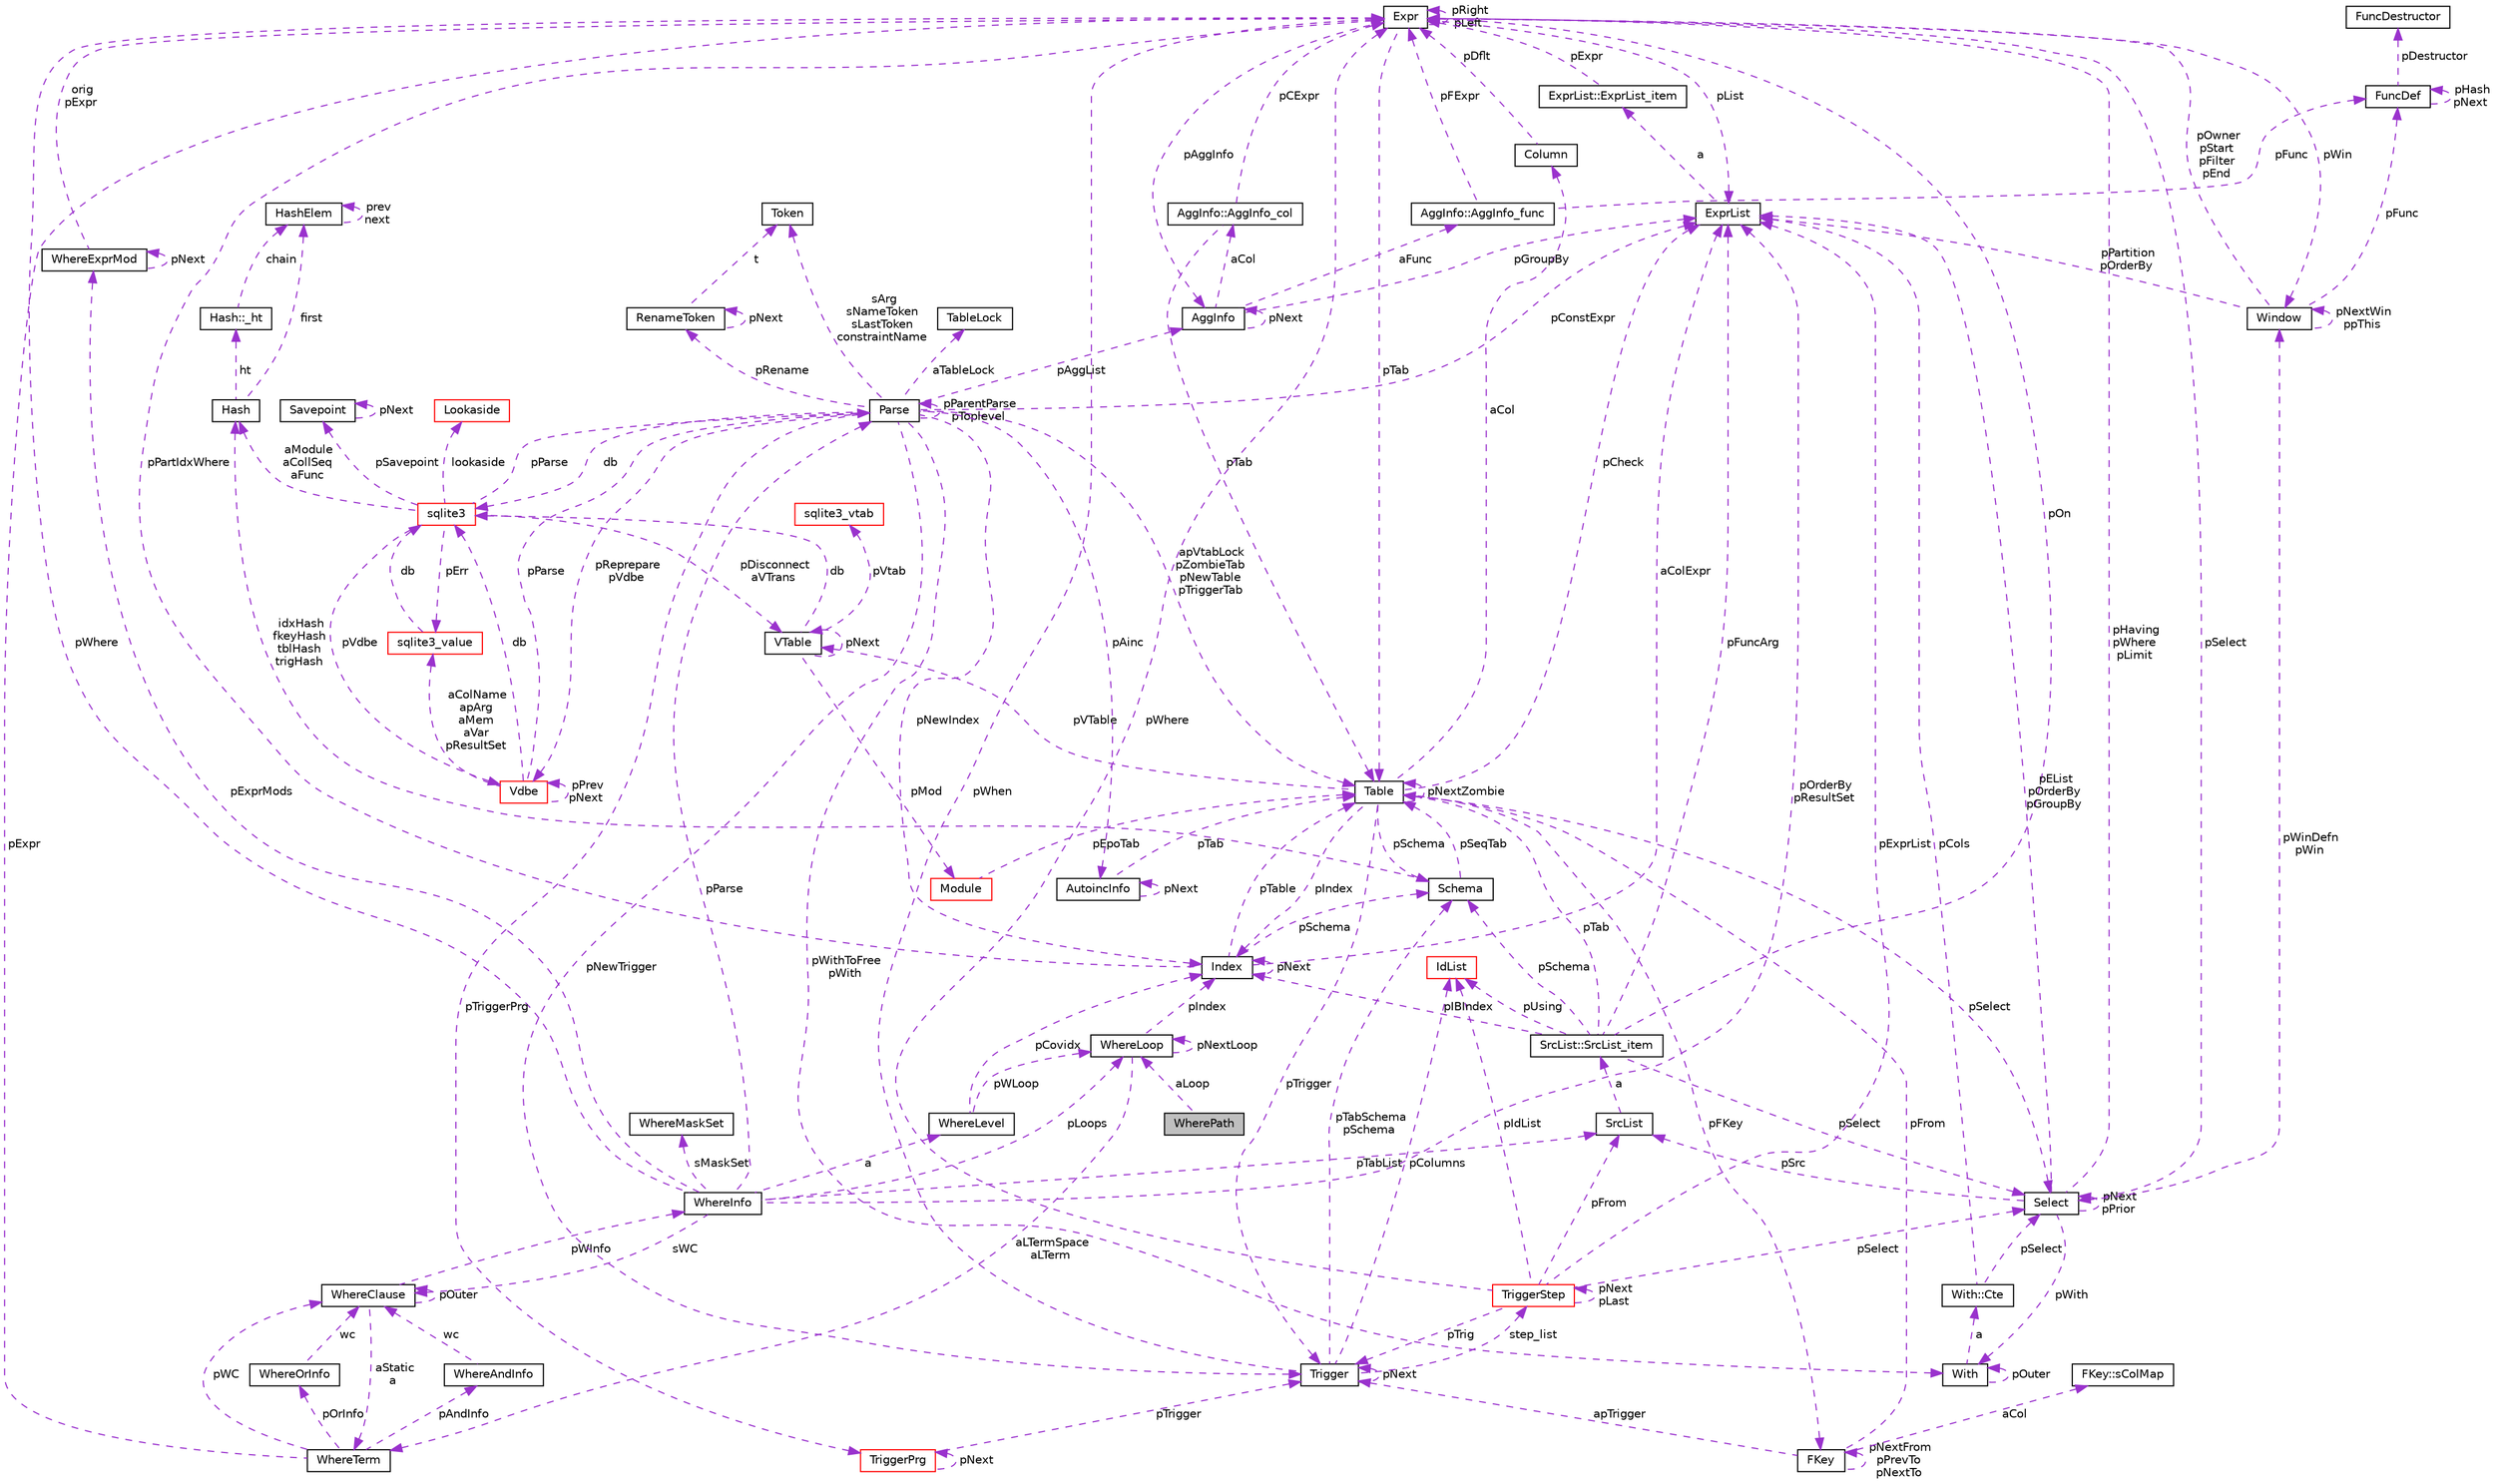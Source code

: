 digraph "WherePath"
{
 // LATEX_PDF_SIZE
  edge [fontname="Helvetica",fontsize="10",labelfontname="Helvetica",labelfontsize="10"];
  node [fontname="Helvetica",fontsize="10",shape=record];
  Node1 [label="WherePath",height=0.2,width=0.4,color="black", fillcolor="grey75", style="filled", fontcolor="black",tooltip=" "];
  Node2 -> Node1 [dir="back",color="darkorchid3",fontsize="10",style="dashed",label=" aLoop" ,fontname="Helvetica"];
  Node2 [label="WhereLoop",height=0.2,width=0.4,color="black", fillcolor="white", style="filled",URL="$structWhereLoop.html",tooltip=" "];
  Node2 -> Node2 [dir="back",color="darkorchid3",fontsize="10",style="dashed",label=" pNextLoop" ,fontname="Helvetica"];
  Node3 -> Node2 [dir="back",color="darkorchid3",fontsize="10",style="dashed",label=" aLTermSpace\naLTerm" ,fontname="Helvetica"];
  Node3 [label="WhereTerm",height=0.2,width=0.4,color="black", fillcolor="white", style="filled",URL="$structWhereTerm.html",tooltip=" "];
  Node4 -> Node3 [dir="back",color="darkorchid3",fontsize="10",style="dashed",label=" pAndInfo" ,fontname="Helvetica"];
  Node4 [label="WhereAndInfo",height=0.2,width=0.4,color="black", fillcolor="white", style="filled",URL="$structWhereAndInfo.html",tooltip=" "];
  Node5 -> Node4 [dir="back",color="darkorchid3",fontsize="10",style="dashed",label=" wc" ,fontname="Helvetica"];
  Node5 [label="WhereClause",height=0.2,width=0.4,color="black", fillcolor="white", style="filled",URL="$structWhereClause.html",tooltip=" "];
  Node3 -> Node5 [dir="back",color="darkorchid3",fontsize="10",style="dashed",label=" aStatic\na" ,fontname="Helvetica"];
  Node6 -> Node5 [dir="back",color="darkorchid3",fontsize="10",style="dashed",label=" pWInfo" ,fontname="Helvetica"];
  Node6 [label="WhereInfo",height=0.2,width=0.4,color="black", fillcolor="white", style="filled",URL="$structWhereInfo.html",tooltip=" "];
  Node7 -> Node6 [dir="back",color="darkorchid3",fontsize="10",style="dashed",label=" pWhere" ,fontname="Helvetica"];
  Node7 [label="Expr",height=0.2,width=0.4,color="black", fillcolor="white", style="filled",URL="$structExpr.html",tooltip=" "];
  Node8 -> Node7 [dir="back",color="darkorchid3",fontsize="10",style="dashed",label=" pAggInfo" ,fontname="Helvetica"];
  Node8 [label="AggInfo",height=0.2,width=0.4,color="black", fillcolor="white", style="filled",URL="$structAggInfo.html",tooltip=" "];
  Node8 -> Node8 [dir="back",color="darkorchid3",fontsize="10",style="dashed",label=" pNext" ,fontname="Helvetica"];
  Node9 -> Node8 [dir="back",color="darkorchid3",fontsize="10",style="dashed",label=" aCol" ,fontname="Helvetica"];
  Node9 [label="AggInfo::AggInfo_col",height=0.2,width=0.4,color="black", fillcolor="white", style="filled",URL="$structAggInfo_1_1AggInfo__col.html",tooltip=" "];
  Node7 -> Node9 [dir="back",color="darkorchid3",fontsize="10",style="dashed",label=" pCExpr" ,fontname="Helvetica"];
  Node10 -> Node9 [dir="back",color="darkorchid3",fontsize="10",style="dashed",label=" pTab" ,fontname="Helvetica"];
  Node10 [label="Table",height=0.2,width=0.4,color="black", fillcolor="white", style="filled",URL="$structTable.html",tooltip=" "];
  Node11 -> Node10 [dir="back",color="darkorchid3",fontsize="10",style="dashed",label=" pSchema" ,fontname="Helvetica"];
  Node11 [label="Schema",height=0.2,width=0.4,color="black", fillcolor="white", style="filled",URL="$structSchema.html",tooltip=" "];
  Node10 -> Node11 [dir="back",color="darkorchid3",fontsize="10",style="dashed",label=" pSeqTab" ,fontname="Helvetica"];
  Node12 -> Node11 [dir="back",color="darkorchid3",fontsize="10",style="dashed",label=" idxHash\nfkeyHash\ntblHash\ntrigHash" ,fontname="Helvetica"];
  Node12 [label="Hash",height=0.2,width=0.4,color="black", fillcolor="white", style="filled",URL="$structHash.html",tooltip=" "];
  Node13 -> Node12 [dir="back",color="darkorchid3",fontsize="10",style="dashed",label=" ht" ,fontname="Helvetica"];
  Node13 [label="Hash::_ht",height=0.2,width=0.4,color="black", fillcolor="white", style="filled",URL="$structHash_1_1__ht.html",tooltip=" "];
  Node14 -> Node13 [dir="back",color="darkorchid3",fontsize="10",style="dashed",label=" chain" ,fontname="Helvetica"];
  Node14 [label="HashElem",height=0.2,width=0.4,color="black", fillcolor="white", style="filled",URL="$structHashElem.html",tooltip=" "];
  Node14 -> Node14 [dir="back",color="darkorchid3",fontsize="10",style="dashed",label=" prev\nnext" ,fontname="Helvetica"];
  Node14 -> Node12 [dir="back",color="darkorchid3",fontsize="10",style="dashed",label=" first" ,fontname="Helvetica"];
  Node15 -> Node10 [dir="back",color="darkorchid3",fontsize="10",style="dashed",label=" aCol" ,fontname="Helvetica"];
  Node15 [label="Column",height=0.2,width=0.4,color="black", fillcolor="white", style="filled",URL="$structColumn.html",tooltip=" "];
  Node7 -> Node15 [dir="back",color="darkorchid3",fontsize="10",style="dashed",label=" pDflt" ,fontname="Helvetica"];
  Node16 -> Node10 [dir="back",color="darkorchid3",fontsize="10",style="dashed",label=" pFKey" ,fontname="Helvetica"];
  Node16 [label="FKey",height=0.2,width=0.4,color="black", fillcolor="white", style="filled",URL="$structFKey.html",tooltip=" "];
  Node17 -> Node16 [dir="back",color="darkorchid3",fontsize="10",style="dashed",label=" aCol" ,fontname="Helvetica"];
  Node17 [label="FKey::sColMap",height=0.2,width=0.4,color="black", fillcolor="white", style="filled",URL="$structFKey_1_1sColMap.html",tooltip=" "];
  Node16 -> Node16 [dir="back",color="darkorchid3",fontsize="10",style="dashed",label=" pNextFrom\npPrevTo\npNextTo" ,fontname="Helvetica"];
  Node10 -> Node16 [dir="back",color="darkorchid3",fontsize="10",style="dashed",label=" pFrom" ,fontname="Helvetica"];
  Node18 -> Node16 [dir="back",color="darkorchid3",fontsize="10",style="dashed",label=" apTrigger" ,fontname="Helvetica"];
  Node18 [label="Trigger",height=0.2,width=0.4,color="black", fillcolor="white", style="filled",URL="$structTrigger.html",tooltip=" "];
  Node19 -> Node18 [dir="back",color="darkorchid3",fontsize="10",style="dashed",label=" step_list" ,fontname="Helvetica"];
  Node19 [label="TriggerStep",height=0.2,width=0.4,color="red", fillcolor="white", style="filled",URL="$structTriggerStep.html",tooltip=" "];
  Node19 -> Node19 [dir="back",color="darkorchid3",fontsize="10",style="dashed",label=" pNext\npLast" ,fontname="Helvetica"];
  Node7 -> Node19 [dir="back",color="darkorchid3",fontsize="10",style="dashed",label=" pWhere" ,fontname="Helvetica"];
  Node20 -> Node19 [dir="back",color="darkorchid3",fontsize="10",style="dashed",label=" pIdList" ,fontname="Helvetica"];
  Node20 [label="IdList",height=0.2,width=0.4,color="red", fillcolor="white", style="filled",URL="$structIdList.html",tooltip=" "];
  Node22 -> Node19 [dir="back",color="darkorchid3",fontsize="10",style="dashed",label=" pSelect" ,fontname="Helvetica"];
  Node22 [label="Select",height=0.2,width=0.4,color="black", fillcolor="white", style="filled",URL="$structSelect.html",tooltip=" "];
  Node7 -> Node22 [dir="back",color="darkorchid3",fontsize="10",style="dashed",label=" pHaving\npWhere\npLimit" ,fontname="Helvetica"];
  Node23 -> Node22 [dir="back",color="darkorchid3",fontsize="10",style="dashed",label=" pWith" ,fontname="Helvetica"];
  Node23 [label="With",height=0.2,width=0.4,color="black", fillcolor="white", style="filled",URL="$structWith.html",tooltip=" "];
  Node24 -> Node23 [dir="back",color="darkorchid3",fontsize="10",style="dashed",label=" a" ,fontname="Helvetica"];
  Node24 [label="With::Cte",height=0.2,width=0.4,color="black", fillcolor="white", style="filled",URL="$structWith_1_1Cte.html",tooltip=" "];
  Node22 -> Node24 [dir="back",color="darkorchid3",fontsize="10",style="dashed",label=" pSelect" ,fontname="Helvetica"];
  Node25 -> Node24 [dir="back",color="darkorchid3",fontsize="10",style="dashed",label=" pCols" ,fontname="Helvetica"];
  Node25 [label="ExprList",height=0.2,width=0.4,color="black", fillcolor="white", style="filled",URL="$structExprList.html",tooltip=" "];
  Node26 -> Node25 [dir="back",color="darkorchid3",fontsize="10",style="dashed",label=" a" ,fontname="Helvetica"];
  Node26 [label="ExprList::ExprList_item",height=0.2,width=0.4,color="black", fillcolor="white", style="filled",URL="$structExprList_1_1ExprList__item.html",tooltip=" "];
  Node7 -> Node26 [dir="back",color="darkorchid3",fontsize="10",style="dashed",label=" pExpr" ,fontname="Helvetica"];
  Node23 -> Node23 [dir="back",color="darkorchid3",fontsize="10",style="dashed",label=" pOuter" ,fontname="Helvetica"];
  Node22 -> Node22 [dir="back",color="darkorchid3",fontsize="10",style="dashed",label=" pNext\npPrior" ,fontname="Helvetica"];
  Node27 -> Node22 [dir="back",color="darkorchid3",fontsize="10",style="dashed",label=" pSrc" ,fontname="Helvetica"];
  Node27 [label="SrcList",height=0.2,width=0.4,color="black", fillcolor="white", style="filled",URL="$structSrcList.html",tooltip=" "];
  Node28 -> Node27 [dir="back",color="darkorchid3",fontsize="10",style="dashed",label=" a" ,fontname="Helvetica"];
  Node28 [label="SrcList::SrcList_item",height=0.2,width=0.4,color="black", fillcolor="white", style="filled",URL="$structSrcList_1_1SrcList__item.html",tooltip=" "];
  Node11 -> Node28 [dir="back",color="darkorchid3",fontsize="10",style="dashed",label=" pSchema" ,fontname="Helvetica"];
  Node7 -> Node28 [dir="back",color="darkorchid3",fontsize="10",style="dashed",label=" pOn" ,fontname="Helvetica"];
  Node20 -> Node28 [dir="back",color="darkorchid3",fontsize="10",style="dashed",label=" pUsing" ,fontname="Helvetica"];
  Node10 -> Node28 [dir="back",color="darkorchid3",fontsize="10",style="dashed",label=" pTab" ,fontname="Helvetica"];
  Node22 -> Node28 [dir="back",color="darkorchid3",fontsize="10",style="dashed",label=" pSelect" ,fontname="Helvetica"];
  Node29 -> Node28 [dir="back",color="darkorchid3",fontsize="10",style="dashed",label=" pIBIndex" ,fontname="Helvetica"];
  Node29 [label="Index",height=0.2,width=0.4,color="black", fillcolor="white", style="filled",URL="$structIndex.html",tooltip=" "];
  Node11 -> Node29 [dir="back",color="darkorchid3",fontsize="10",style="dashed",label=" pSchema" ,fontname="Helvetica"];
  Node7 -> Node29 [dir="back",color="darkorchid3",fontsize="10",style="dashed",label=" pPartIdxWhere" ,fontname="Helvetica"];
  Node10 -> Node29 [dir="back",color="darkorchid3",fontsize="10",style="dashed",label=" pTable" ,fontname="Helvetica"];
  Node25 -> Node29 [dir="back",color="darkorchid3",fontsize="10",style="dashed",label=" aColExpr" ,fontname="Helvetica"];
  Node29 -> Node29 [dir="back",color="darkorchid3",fontsize="10",style="dashed",label=" pNext" ,fontname="Helvetica"];
  Node25 -> Node28 [dir="back",color="darkorchid3",fontsize="10",style="dashed",label=" pFuncArg" ,fontname="Helvetica"];
  Node25 -> Node22 [dir="back",color="darkorchid3",fontsize="10",style="dashed",label=" pEList\npOrderBy\npGroupBy" ,fontname="Helvetica"];
  Node30 -> Node22 [dir="back",color="darkorchid3",fontsize="10",style="dashed",label=" pWinDefn\npWin" ,fontname="Helvetica"];
  Node30 [label="Window",height=0.2,width=0.4,color="black", fillcolor="white", style="filled",URL="$structWindow.html",tooltip=" "];
  Node7 -> Node30 [dir="back",color="darkorchid3",fontsize="10",style="dashed",label=" pOwner\npStart\npFilter\npEnd" ,fontname="Helvetica"];
  Node25 -> Node30 [dir="back",color="darkorchid3",fontsize="10",style="dashed",label=" pPartition\npOrderBy" ,fontname="Helvetica"];
  Node31 -> Node30 [dir="back",color="darkorchid3",fontsize="10",style="dashed",label=" pFunc" ,fontname="Helvetica"];
  Node31 [label="FuncDef",height=0.2,width=0.4,color="black", fillcolor="white", style="filled",URL="$structFuncDef.html",tooltip=" "];
  Node32 -> Node31 [dir="back",color="darkorchid3",fontsize="10",style="dashed",label=" pDestructor" ,fontname="Helvetica"];
  Node32 [label="FuncDestructor",height=0.2,width=0.4,color="black", fillcolor="white", style="filled",URL="$structFuncDestructor.html",tooltip=" "];
  Node31 -> Node31 [dir="back",color="darkorchid3",fontsize="10",style="dashed",label=" pHash\npNext" ,fontname="Helvetica"];
  Node30 -> Node30 [dir="back",color="darkorchid3",fontsize="10",style="dashed",label=" pNextWin\nppThis" ,fontname="Helvetica"];
  Node18 -> Node19 [dir="back",color="darkorchid3",fontsize="10",style="dashed",label=" pTrig" ,fontname="Helvetica"];
  Node27 -> Node19 [dir="back",color="darkorchid3",fontsize="10",style="dashed",label=" pFrom" ,fontname="Helvetica"];
  Node25 -> Node19 [dir="back",color="darkorchid3",fontsize="10",style="dashed",label=" pExprList" ,fontname="Helvetica"];
  Node11 -> Node18 [dir="back",color="darkorchid3",fontsize="10",style="dashed",label=" pTabSchema\npSchema" ,fontname="Helvetica"];
  Node7 -> Node18 [dir="back",color="darkorchid3",fontsize="10",style="dashed",label=" pWhen" ,fontname="Helvetica"];
  Node20 -> Node18 [dir="back",color="darkorchid3",fontsize="10",style="dashed",label=" pColumns" ,fontname="Helvetica"];
  Node18 -> Node18 [dir="back",color="darkorchid3",fontsize="10",style="dashed",label=" pNext" ,fontname="Helvetica"];
  Node34 -> Node10 [dir="back",color="darkorchid3",fontsize="10",style="dashed",label=" pVTable" ,fontname="Helvetica"];
  Node34 [label="VTable",height=0.2,width=0.4,color="black", fillcolor="white", style="filled",URL="$structVTable.html",tooltip=" "];
  Node35 -> Node34 [dir="back",color="darkorchid3",fontsize="10",style="dashed",label=" db" ,fontname="Helvetica"];
  Node35 [label="sqlite3",height=0.2,width=0.4,color="red", fillcolor="white", style="filled",URL="$structsqlite3.html",tooltip=" "];
  Node36 -> Node35 [dir="back",color="darkorchid3",fontsize="10",style="dashed",label=" pVdbe" ,fontname="Helvetica"];
  Node36 [label="Vdbe",height=0.2,width=0.4,color="red", fillcolor="white", style="filled",URL="$structVdbe.html",tooltip=" "];
  Node36 -> Node36 [dir="back",color="darkorchid3",fontsize="10",style="dashed",label=" pPrev\npNext" ,fontname="Helvetica"];
  Node35 -> Node36 [dir="back",color="darkorchid3",fontsize="10",style="dashed",label=" db" ,fontname="Helvetica"];
  Node37 -> Node36 [dir="back",color="darkorchid3",fontsize="10",style="dashed",label=" aColName\napArg\naMem\naVar\npResultSet" ,fontname="Helvetica"];
  Node37 [label="sqlite3_value",height=0.2,width=0.4,color="red", fillcolor="white", style="filled",URL="$structsqlite3__value.html",tooltip=" "];
  Node35 -> Node37 [dir="back",color="darkorchid3",fontsize="10",style="dashed",label=" db" ,fontname="Helvetica"];
  Node80 -> Node36 [dir="back",color="darkorchid3",fontsize="10",style="dashed",label=" pParse" ,fontname="Helvetica"];
  Node80 [label="Parse",height=0.2,width=0.4,color="black", fillcolor="white", style="filled",URL="$structParse.html",tooltip=" "];
  Node8 -> Node80 [dir="back",color="darkorchid3",fontsize="10",style="dashed",label=" pAggList" ,fontname="Helvetica"];
  Node36 -> Node80 [dir="back",color="darkorchid3",fontsize="10",style="dashed",label=" pReprepare\npVdbe" ,fontname="Helvetica"];
  Node35 -> Node80 [dir="back",color="darkorchid3",fontsize="10",style="dashed",label=" db" ,fontname="Helvetica"];
  Node81 -> Node80 [dir="back",color="darkorchid3",fontsize="10",style="dashed",label=" aTableLock" ,fontname="Helvetica"];
  Node81 [label="TableLock",height=0.2,width=0.4,color="black", fillcolor="white", style="filled",URL="$structTableLock.html",tooltip=" "];
  Node82 -> Node80 [dir="back",color="darkorchid3",fontsize="10",style="dashed",label=" sArg\nsNameToken\nsLastToken\nconstraintName" ,fontname="Helvetica"];
  Node82 [label="Token",height=0.2,width=0.4,color="black", fillcolor="white", style="filled",URL="$structToken.html",tooltip=" "];
  Node23 -> Node80 [dir="back",color="darkorchid3",fontsize="10",style="dashed",label=" pWithToFree\npWith" ,fontname="Helvetica"];
  Node10 -> Node80 [dir="back",color="darkorchid3",fontsize="10",style="dashed",label=" apVtabLock\npZombieTab\npNewTable\npTriggerTab" ,fontname="Helvetica"];
  Node18 -> Node80 [dir="back",color="darkorchid3",fontsize="10",style="dashed",label=" pNewTrigger" ,fontname="Helvetica"];
  Node83 -> Node80 [dir="back",color="darkorchid3",fontsize="10",style="dashed",label=" pTriggerPrg" ,fontname="Helvetica"];
  Node83 [label="TriggerPrg",height=0.2,width=0.4,color="red", fillcolor="white", style="filled",URL="$structTriggerPrg.html",tooltip=" "];
  Node18 -> Node83 [dir="back",color="darkorchid3",fontsize="10",style="dashed",label=" pTrigger" ,fontname="Helvetica"];
  Node83 -> Node83 [dir="back",color="darkorchid3",fontsize="10",style="dashed",label=" pNext" ,fontname="Helvetica"];
  Node84 -> Node80 [dir="back",color="darkorchid3",fontsize="10",style="dashed",label=" pRename" ,fontname="Helvetica"];
  Node84 [label="RenameToken",height=0.2,width=0.4,color="black", fillcolor="white", style="filled",URL="$structRenameToken.html",tooltip=" "];
  Node82 -> Node84 [dir="back",color="darkorchid3",fontsize="10",style="dashed",label=" t" ,fontname="Helvetica"];
  Node84 -> Node84 [dir="back",color="darkorchid3",fontsize="10",style="dashed",label=" pNext" ,fontname="Helvetica"];
  Node29 -> Node80 [dir="back",color="darkorchid3",fontsize="10",style="dashed",label=" pNewIndex" ,fontname="Helvetica"];
  Node85 -> Node80 [dir="back",color="darkorchid3",fontsize="10",style="dashed",label=" pAinc" ,fontname="Helvetica"];
  Node85 [label="AutoincInfo",height=0.2,width=0.4,color="black", fillcolor="white", style="filled",URL="$structAutoincInfo.html",tooltip=" "];
  Node10 -> Node85 [dir="back",color="darkorchid3",fontsize="10",style="dashed",label=" pTab" ,fontname="Helvetica"];
  Node85 -> Node85 [dir="back",color="darkorchid3",fontsize="10",style="dashed",label=" pNext" ,fontname="Helvetica"];
  Node25 -> Node80 [dir="back",color="darkorchid3",fontsize="10",style="dashed",label=" pConstExpr" ,fontname="Helvetica"];
  Node80 -> Node80 [dir="back",color="darkorchid3",fontsize="10",style="dashed",label=" pParentParse\npToplevel" ,fontname="Helvetica"];
  Node86 -> Node35 [dir="back",color="darkorchid3",fontsize="10",style="dashed",label=" pSavepoint" ,fontname="Helvetica"];
  Node86 [label="Savepoint",height=0.2,width=0.4,color="black", fillcolor="white", style="filled",URL="$structSavepoint.html",tooltip=" "];
  Node86 -> Node86 [dir="back",color="darkorchid3",fontsize="10",style="dashed",label=" pNext" ,fontname="Helvetica"];
  Node87 -> Node35 [dir="back",color="darkorchid3",fontsize="10",style="dashed",label=" lookaside" ,fontname="Helvetica"];
  Node87 [label="Lookaside",height=0.2,width=0.4,color="red", fillcolor="white", style="filled",URL="$structLookaside.html",tooltip=" "];
  Node37 -> Node35 [dir="back",color="darkorchid3",fontsize="10",style="dashed",label=" pErr" ,fontname="Helvetica"];
  Node34 -> Node35 [dir="back",color="darkorchid3",fontsize="10",style="dashed",label=" pDisconnect\naVTrans" ,fontname="Helvetica"];
  Node12 -> Node35 [dir="back",color="darkorchid3",fontsize="10",style="dashed",label=" aModule\naCollSeq\naFunc" ,fontname="Helvetica"];
  Node80 -> Node35 [dir="back",color="darkorchid3",fontsize="10",style="dashed",label=" pParse" ,fontname="Helvetica"];
  Node34 -> Node34 [dir="back",color="darkorchid3",fontsize="10",style="dashed",label=" pNext" ,fontname="Helvetica"];
  Node93 -> Node34 [dir="back",color="darkorchid3",fontsize="10",style="dashed",label=" pMod" ,fontname="Helvetica"];
  Node93 [label="Module",height=0.2,width=0.4,color="red", fillcolor="white", style="filled",URL="$structModule.html",tooltip=" "];
  Node10 -> Node93 [dir="back",color="darkorchid3",fontsize="10",style="dashed",label=" pEpoTab" ,fontname="Helvetica"];
  Node64 -> Node34 [dir="back",color="darkorchid3",fontsize="10",style="dashed",label=" pVtab" ,fontname="Helvetica"];
  Node64 [label="sqlite3_vtab",height=0.2,width=0.4,color="red", fillcolor="white", style="filled",URL="$structsqlite3__vtab.html",tooltip=" "];
  Node10 -> Node10 [dir="back",color="darkorchid3",fontsize="10",style="dashed",label=" pNextZombie" ,fontname="Helvetica"];
  Node18 -> Node10 [dir="back",color="darkorchid3",fontsize="10",style="dashed",label=" pTrigger" ,fontname="Helvetica"];
  Node22 -> Node10 [dir="back",color="darkorchid3",fontsize="10",style="dashed",label=" pSelect" ,fontname="Helvetica"];
  Node25 -> Node10 [dir="back",color="darkorchid3",fontsize="10",style="dashed",label=" pCheck" ,fontname="Helvetica"];
  Node29 -> Node10 [dir="back",color="darkorchid3",fontsize="10",style="dashed",label=" pIndex" ,fontname="Helvetica"];
  Node94 -> Node8 [dir="back",color="darkorchid3",fontsize="10",style="dashed",label=" aFunc" ,fontname="Helvetica"];
  Node94 [label="AggInfo::AggInfo_func",height=0.2,width=0.4,color="black", fillcolor="white", style="filled",URL="$structAggInfo_1_1AggInfo__func.html",tooltip=" "];
  Node7 -> Node94 [dir="back",color="darkorchid3",fontsize="10",style="dashed",label=" pFExpr" ,fontname="Helvetica"];
  Node31 -> Node94 [dir="back",color="darkorchid3",fontsize="10",style="dashed",label=" pFunc" ,fontname="Helvetica"];
  Node25 -> Node8 [dir="back",color="darkorchid3",fontsize="10",style="dashed",label=" pGroupBy" ,fontname="Helvetica"];
  Node7 -> Node7 [dir="back",color="darkorchid3",fontsize="10",style="dashed",label=" pRight\npLeft" ,fontname="Helvetica"];
  Node10 -> Node7 [dir="back",color="darkorchid3",fontsize="10",style="dashed",label=" pTab" ,fontname="Helvetica"];
  Node22 -> Node7 [dir="back",color="darkorchid3",fontsize="10",style="dashed",label=" pSelect" ,fontname="Helvetica"];
  Node25 -> Node7 [dir="back",color="darkorchid3",fontsize="10",style="dashed",label=" pList" ,fontname="Helvetica"];
  Node30 -> Node7 [dir="back",color="darkorchid3",fontsize="10",style="dashed",label=" pWin" ,fontname="Helvetica"];
  Node2 -> Node6 [dir="back",color="darkorchid3",fontsize="10",style="dashed",label=" pLoops" ,fontname="Helvetica"];
  Node5 -> Node6 [dir="back",color="darkorchid3",fontsize="10",style="dashed",label=" sWC" ,fontname="Helvetica"];
  Node95 -> Node6 [dir="back",color="darkorchid3",fontsize="10",style="dashed",label=" pExprMods" ,fontname="Helvetica"];
  Node95 [label="WhereExprMod",height=0.2,width=0.4,color="black", fillcolor="white", style="filled",URL="$structWhereExprMod.html",tooltip=" "];
  Node7 -> Node95 [dir="back",color="darkorchid3",fontsize="10",style="dashed",label=" orig\npExpr" ,fontname="Helvetica"];
  Node95 -> Node95 [dir="back",color="darkorchid3",fontsize="10",style="dashed",label=" pNext" ,fontname="Helvetica"];
  Node96 -> Node6 [dir="back",color="darkorchid3",fontsize="10",style="dashed",label=" a" ,fontname="Helvetica"];
  Node96 [label="WhereLevel",height=0.2,width=0.4,color="black", fillcolor="white", style="filled",URL="$structWhereLevel.html",tooltip=" "];
  Node2 -> Node96 [dir="back",color="darkorchid3",fontsize="10",style="dashed",label=" pWLoop" ,fontname="Helvetica"];
  Node29 -> Node96 [dir="back",color="darkorchid3",fontsize="10",style="dashed",label=" pCovidx" ,fontname="Helvetica"];
  Node97 -> Node6 [dir="back",color="darkorchid3",fontsize="10",style="dashed",label=" sMaskSet" ,fontname="Helvetica"];
  Node97 [label="WhereMaskSet",height=0.2,width=0.4,color="black", fillcolor="white", style="filled",URL="$structWhereMaskSet.html",tooltip=" "];
  Node27 -> Node6 [dir="back",color="darkorchid3",fontsize="10",style="dashed",label=" pTabList" ,fontname="Helvetica"];
  Node25 -> Node6 [dir="back",color="darkorchid3",fontsize="10",style="dashed",label=" pOrderBy\npResultSet" ,fontname="Helvetica"];
  Node80 -> Node6 [dir="back",color="darkorchid3",fontsize="10",style="dashed",label=" pParse" ,fontname="Helvetica"];
  Node5 -> Node5 [dir="back",color="darkorchid3",fontsize="10",style="dashed",label=" pOuter" ,fontname="Helvetica"];
  Node98 -> Node3 [dir="back",color="darkorchid3",fontsize="10",style="dashed",label=" pOrInfo" ,fontname="Helvetica"];
  Node98 [label="WhereOrInfo",height=0.2,width=0.4,color="black", fillcolor="white", style="filled",URL="$structWhereOrInfo.html",tooltip=" "];
  Node5 -> Node98 [dir="back",color="darkorchid3",fontsize="10",style="dashed",label=" wc" ,fontname="Helvetica"];
  Node7 -> Node3 [dir="back",color="darkorchid3",fontsize="10",style="dashed",label=" pExpr" ,fontname="Helvetica"];
  Node5 -> Node3 [dir="back",color="darkorchid3",fontsize="10",style="dashed",label=" pWC" ,fontname="Helvetica"];
  Node29 -> Node2 [dir="back",color="darkorchid3",fontsize="10",style="dashed",label=" pIndex" ,fontname="Helvetica"];
}

